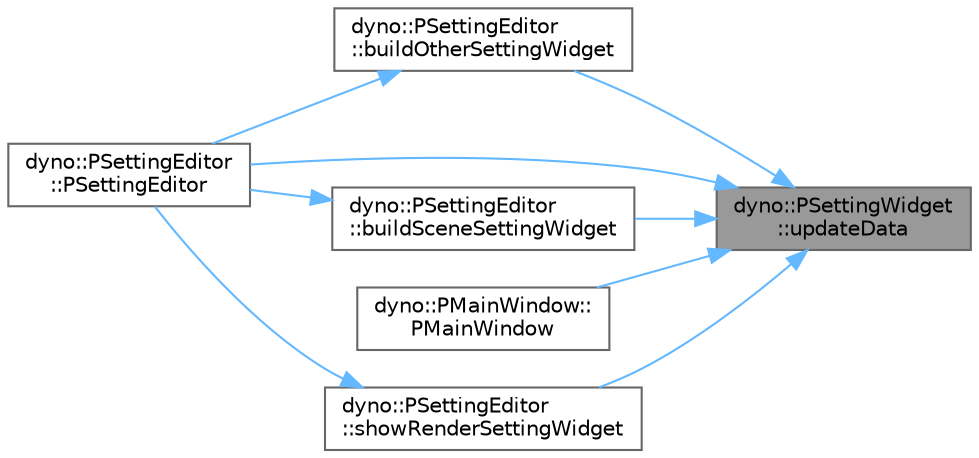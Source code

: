 digraph "dyno::PSettingWidget::updateData"
{
 // LATEX_PDF_SIZE
  bgcolor="transparent";
  edge [fontname=Helvetica,fontsize=10,labelfontname=Helvetica,labelfontsize=10];
  node [fontname=Helvetica,fontsize=10,shape=box,height=0.2,width=0.4];
  rankdir="RL";
  Node1 [id="Node000001",label="dyno::PSettingWidget\l::updateData",height=0.2,width=0.4,color="gray40", fillcolor="grey60", style="filled", fontcolor="black",tooltip=" "];
  Node1 -> Node2 [id="edge1_Node000001_Node000002",dir="back",color="steelblue1",style="solid",tooltip=" "];
  Node2 [id="Node000002",label="dyno::PSettingEditor\l::buildOtherSettingWidget",height=0.2,width=0.4,color="grey40", fillcolor="white", style="filled",URL="$classdyno_1_1_p_setting_editor.html#ae1051bc2b171f6943842f1f951de1cd9",tooltip=" "];
  Node2 -> Node3 [id="edge2_Node000002_Node000003",dir="back",color="steelblue1",style="solid",tooltip=" "];
  Node3 [id="Node000003",label="dyno::PSettingEditor\l::PSettingEditor",height=0.2,width=0.4,color="grey40", fillcolor="white", style="filled",URL="$classdyno_1_1_p_setting_editor.html#a8210bcc73a37f0fff1549578989c4fcd",tooltip=" "];
  Node1 -> Node4 [id="edge3_Node000001_Node000004",dir="back",color="steelblue1",style="solid",tooltip=" "];
  Node4 [id="Node000004",label="dyno::PSettingEditor\l::buildSceneSettingWidget",height=0.2,width=0.4,color="grey40", fillcolor="white", style="filled",URL="$classdyno_1_1_p_setting_editor.html#aa07a2f60e56871cea219ca81f1c06353",tooltip=" "];
  Node4 -> Node3 [id="edge4_Node000004_Node000003",dir="back",color="steelblue1",style="solid",tooltip=" "];
  Node1 -> Node5 [id="edge5_Node000001_Node000005",dir="back",color="steelblue1",style="solid",tooltip=" "];
  Node5 [id="Node000005",label="dyno::PMainWindow::\lPMainWindow",height=0.2,width=0.4,color="grey40", fillcolor="white", style="filled",URL="$classdyno_1_1_p_main_window.html#a55a1afe7cc3865eb78d59d769ac2d13a",tooltip=" "];
  Node1 -> Node3 [id="edge6_Node000001_Node000003",dir="back",color="steelblue1",style="solid",tooltip=" "];
  Node1 -> Node6 [id="edge7_Node000001_Node000006",dir="back",color="steelblue1",style="solid",tooltip=" "];
  Node6 [id="Node000006",label="dyno::PSettingEditor\l::showRenderSettingWidget",height=0.2,width=0.4,color="grey40", fillcolor="white", style="filled",URL="$classdyno_1_1_p_setting_editor.html#ae10c9f20d6423bfb7cfe2b484b47f614",tooltip=" "];
  Node6 -> Node3 [id="edge8_Node000006_Node000003",dir="back",color="steelblue1",style="solid",tooltip=" "];
}
